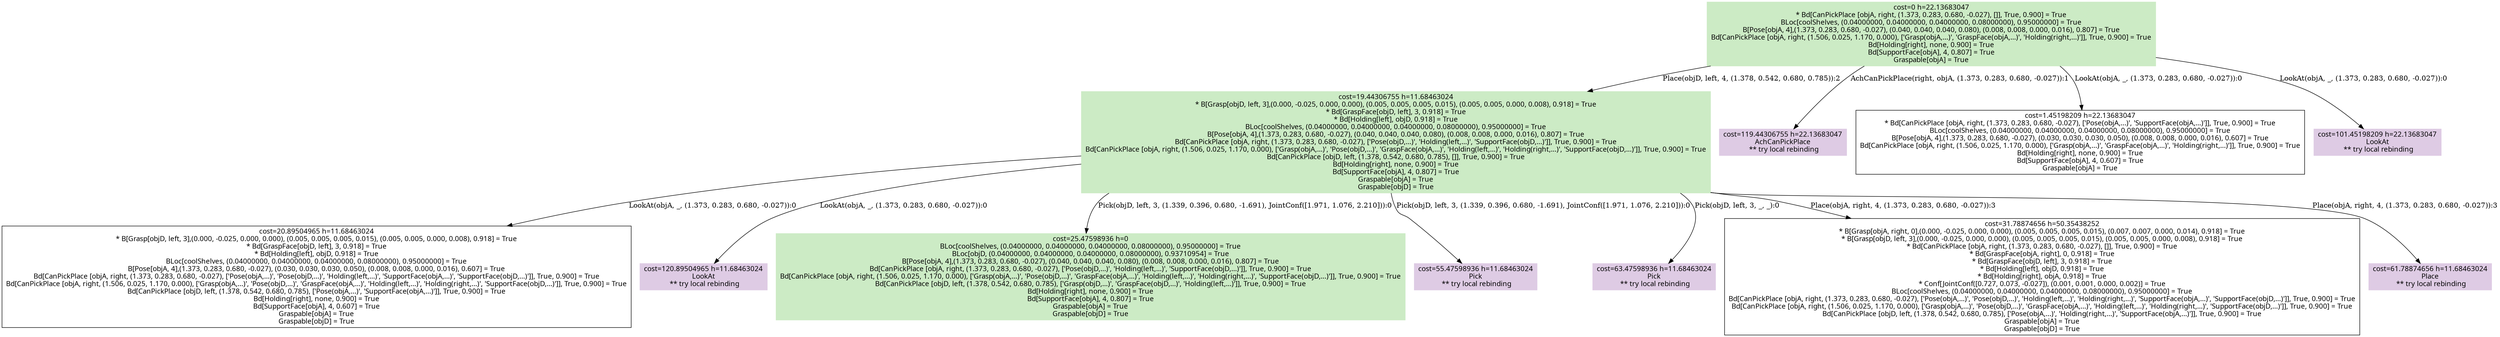 digraph G {
    ordering=out;
    node [fontname=HelveticaBold];
    "4618" [shape=box, style=filled, colorscheme=pastel16, color=2, label="cost=0 h=22.13683047\n* Bd[CanPickPlace [objA, right, (1.373, 0.283, 0.680, -0.027), []], True, 0.900] = True\nBLoc[coolShelves, (0.04000000, 0.04000000, 0.04000000, 0.08000000), 0.95000000] = True\nB[Pose[objA, 4],(1.373, 0.283, 0.680, -0.027), (0.040, 0.040, 0.040, 0.080), (0.008, 0.008, 0.000, 0.016), 0.807] = True\nBd[CanPickPlace [objA, right, (1.506, 0.025, 1.170, 0.000), ['Grasp(objA,...)', 'GraspFace(objA,...)', 'Holding(right,...)']], True, 0.900] = True\nBd[Holding[right], none, 0.900] = True\nBd[SupportFace[objA], 4, 0.807] = True\nGraspable[objA] = True\n"];
    "4618" [shape=box, label="cost=0 h=22.13683047\n* Bd[CanPickPlace [objA, right, (1.373, 0.283, 0.680, -0.027), []], True, 0.900] = True\nBLoc[coolShelves, (0.04000000, 0.04000000, 0.04000000, 0.08000000), 0.95000000] = True\nB[Pose[objA, 4],(1.373, 0.283, 0.680, -0.027), (0.040, 0.040, 0.040, 0.080), (0.008, 0.008, 0.000, 0.016), 0.807] = True\nBd[CanPickPlace [objA, right, (1.506, 0.025, 1.170, 0.000), ['Grasp(objA,...)', 'GraspFace(objA,...)', 'Holding(right,...)']], True, 0.900] = True\nBd[Holding[right], none, 0.900] = True\nBd[SupportFace[objA], 4, 0.807] = True\nGraspable[objA] = True\n"];
    "4629" [shape=box, label="cost=19.44306755 h=11.68463024\n* B[Grasp[objD, left, 3],(0.000, -0.025, 0.000, 0.000), (0.005, 0.005, 0.005, 0.015), (0.005, 0.005, 0.000, 0.008), 0.918] = True\n* Bd[GraspFace[objD, left], 3, 0.918] = True\n* Bd[Holding[left], objD, 0.918] = True\nBLoc[coolShelves, (0.04000000, 0.04000000, 0.04000000, 0.08000000), 0.95000000] = True\nB[Pose[objA, 4],(1.373, 0.283, 0.680, -0.027), (0.040, 0.040, 0.040, 0.080), (0.008, 0.008, 0.000, 0.016), 0.807] = True\nBd[CanPickPlace [objA, right, (1.373, 0.283, 0.680, -0.027), ['Pose(objD,...)', 'Holding(left,...)', 'SupportFace(objD,...)']], True, 0.900] = True\nBd[CanPickPlace [objA, right, (1.506, 0.025, 1.170, 0.000), ['Grasp(objA,...)', 'Pose(objD,...)', 'GraspFace(objA,...)', 'Holding(left,...)', 'Holding(right,...)', 'SupportFace(objD,...)']], True, 0.900] = True\nBd[CanPickPlace [objD, left, (1.378, 0.542, 0.680, 0.785), []], True, 0.900] = True\nBd[Holding[right], none, 0.900] = True\nBd[SupportFace[objA], 4, 0.807] = True\nGraspable[objA] = True\nGraspable[objD] = True\n"];
    "4618" -> "4629"[label="Place(objD, left, 4, (1.378, 0.542, 0.680, 0.785)):2"];
    "4618" [shape=box, label="cost=0 h=22.13683047\n* Bd[CanPickPlace [objA, right, (1.373, 0.283, 0.680, -0.027), []], True, 0.900] = True\nBLoc[coolShelves, (0.04000000, 0.04000000, 0.04000000, 0.08000000), 0.95000000] = True\nB[Pose[objA, 4],(1.373, 0.283, 0.680, -0.027), (0.040, 0.040, 0.040, 0.080), (0.008, 0.008, 0.000, 0.016), 0.807] = True\nBd[CanPickPlace [objA, right, (1.506, 0.025, 1.170, 0.000), ['Grasp(objA,...)', 'GraspFace(objA,...)', 'Holding(right,...)']], True, 0.900] = True\nBd[Holding[right], none, 0.900] = True\nBd[SupportFace[objA], 4, 0.807] = True\nGraspable[objA] = True\n"];
    "4938" [shape=box, style=filled, colorscheme=pastel16, color=4, label="cost=119.44306755 h=22.13683047\nAchCanPickPlace\n ** try local rebinding"];
    "4618" -> "4938"[label="AchCanPickPlace(right, objA, (1.373, 0.283, 0.680, -0.027)):1"];
    "4618" [shape=box, label="cost=0 h=22.13683047\n* Bd[CanPickPlace [objA, right, (1.373, 0.283, 0.680, -0.027), []], True, 0.900] = True\nBLoc[coolShelves, (0.04000000, 0.04000000, 0.04000000, 0.08000000), 0.95000000] = True\nB[Pose[objA, 4],(1.373, 0.283, 0.680, -0.027), (0.040, 0.040, 0.040, 0.080), (0.008, 0.008, 0.000, 0.016), 0.807] = True\nBd[CanPickPlace [objA, right, (1.506, 0.025, 1.170, 0.000), ['Grasp(objA,...)', 'GraspFace(objA,...)', 'Holding(right,...)']], True, 0.900] = True\nBd[Holding[right], none, 0.900] = True\nBd[SupportFace[objA], 4, 0.807] = True\nGraspable[objA] = True\n"];
    "4939" [shape=box, label="cost=1.45198209 h=22.13683047\n* Bd[CanPickPlace [objA, right, (1.373, 0.283, 0.680, -0.027), ['Pose(objA,...)', 'SupportFace(objA,...)']], True, 0.900] = True\nBLoc[coolShelves, (0.04000000, 0.04000000, 0.04000000, 0.08000000), 0.95000000] = True\nB[Pose[objA, 4],(1.373, 0.283, 0.680, -0.027), (0.030, 0.030, 0.030, 0.050), (0.008, 0.008, 0.000, 0.016), 0.607] = True\nBd[CanPickPlace [objA, right, (1.506, 0.025, 1.170, 0.000), ['Grasp(objA,...)', 'GraspFace(objA,...)', 'Holding(right,...)']], True, 0.900] = True\nBd[Holding[right], none, 0.900] = True\nBd[SupportFace[objA], 4, 0.607] = True\nGraspable[objA] = True\n"];
    "4618" -> "4939"[label="LookAt(objA, _, (1.373, 0.283, 0.680, -0.027)):0"];
    "4618" [shape=box, label="cost=0 h=22.13683047\n* Bd[CanPickPlace [objA, right, (1.373, 0.283, 0.680, -0.027), []], True, 0.900] = True\nBLoc[coolShelves, (0.04000000, 0.04000000, 0.04000000, 0.08000000), 0.95000000] = True\nB[Pose[objA, 4],(1.373, 0.283, 0.680, -0.027), (0.040, 0.040, 0.040, 0.080), (0.008, 0.008, 0.000, 0.016), 0.807] = True\nBd[CanPickPlace [objA, right, (1.506, 0.025, 1.170, 0.000), ['Grasp(objA,...)', 'GraspFace(objA,...)', 'Holding(right,...)']], True, 0.900] = True\nBd[Holding[right], none, 0.900] = True\nBd[SupportFace[objA], 4, 0.807] = True\nGraspable[objA] = True\n"];
    "4942" [shape=box, style=filled, colorscheme=pastel16, color=4, label="cost=101.45198209 h=22.13683047\nLookAt\n ** try local rebinding"];
    "4618" -> "4942"[label="LookAt(objA, _, (1.373, 0.283, 0.680, -0.027)):0"];
    "4629" [shape=box, style=filled, colorscheme=pastel16, color=2, label="cost=19.44306755 h=11.68463024\n* B[Grasp[objD, left, 3],(0.000, -0.025, 0.000, 0.000), (0.005, 0.005, 0.005, 0.015), (0.005, 0.005, 0.000, 0.008), 0.918] = True\n* Bd[GraspFace[objD, left], 3, 0.918] = True\n* Bd[Holding[left], objD, 0.918] = True\nBLoc[coolShelves, (0.04000000, 0.04000000, 0.04000000, 0.08000000), 0.95000000] = True\nB[Pose[objA, 4],(1.373, 0.283, 0.680, -0.027), (0.040, 0.040, 0.040, 0.080), (0.008, 0.008, 0.000, 0.016), 0.807] = True\nBd[CanPickPlace [objA, right, (1.373, 0.283, 0.680, -0.027), ['Pose(objD,...)', 'Holding(left,...)', 'SupportFace(objD,...)']], True, 0.900] = True\nBd[CanPickPlace [objA, right, (1.506, 0.025, 1.170, 0.000), ['Grasp(objA,...)', 'Pose(objD,...)', 'GraspFace(objA,...)', 'Holding(left,...)', 'Holding(right,...)', 'SupportFace(objD,...)']], True, 0.900] = True\nBd[CanPickPlace [objD, left, (1.378, 0.542, 0.680, 0.785), []], True, 0.900] = True\nBd[Holding[right], none, 0.900] = True\nBd[SupportFace[objA], 4, 0.807] = True\nGraspable[objA] = True\nGraspable[objD] = True\n"];
    "4629" [shape=box, label="cost=19.44306755 h=11.68463024\n* B[Grasp[objD, left, 3],(0.000, -0.025, 0.000, 0.000), (0.005, 0.005, 0.005, 0.015), (0.005, 0.005, 0.000, 0.008), 0.918] = True\n* Bd[GraspFace[objD, left], 3, 0.918] = True\n* Bd[Holding[left], objD, 0.918] = True\nBLoc[coolShelves, (0.04000000, 0.04000000, 0.04000000, 0.08000000), 0.95000000] = True\nB[Pose[objA, 4],(1.373, 0.283, 0.680, -0.027), (0.040, 0.040, 0.040, 0.080), (0.008, 0.008, 0.000, 0.016), 0.807] = True\nBd[CanPickPlace [objA, right, (1.373, 0.283, 0.680, -0.027), ['Pose(objD,...)', 'Holding(left,...)', 'SupportFace(objD,...)']], True, 0.900] = True\nBd[CanPickPlace [objA, right, (1.506, 0.025, 1.170, 0.000), ['Grasp(objA,...)', 'Pose(objD,...)', 'GraspFace(objA,...)', 'Holding(left,...)', 'Holding(right,...)', 'SupportFace(objD,...)']], True, 0.900] = True\nBd[CanPickPlace [objD, left, (1.378, 0.542, 0.680, 0.785), []], True, 0.900] = True\nBd[Holding[right], none, 0.900] = True\nBd[SupportFace[objA], 4, 0.807] = True\nGraspable[objA] = True\nGraspable[objD] = True\n"];
    "4943" [shape=box, label="cost=20.89504965 h=11.68463024\n* B[Grasp[objD, left, 3],(0.000, -0.025, 0.000, 0.000), (0.005, 0.005, 0.005, 0.015), (0.005, 0.005, 0.000, 0.008), 0.918] = True\n* Bd[GraspFace[objD, left], 3, 0.918] = True\n* Bd[Holding[left], objD, 0.918] = True\nBLoc[coolShelves, (0.04000000, 0.04000000, 0.04000000, 0.08000000), 0.95000000] = True\nB[Pose[objA, 4],(1.373, 0.283, 0.680, -0.027), (0.030, 0.030, 0.030, 0.050), (0.008, 0.008, 0.000, 0.016), 0.607] = True\nBd[CanPickPlace [objA, right, (1.373, 0.283, 0.680, -0.027), ['Pose(objA,...)', 'Pose(objD,...)', 'Holding(left,...)', 'SupportFace(objA,...)', 'SupportFace(objD,...)']], True, 0.900] = True\nBd[CanPickPlace [objA, right, (1.506, 0.025, 1.170, 0.000), ['Grasp(objA,...)', 'Pose(objD,...)', 'GraspFace(objA,...)', 'Holding(left,...)', 'Holding(right,...)', 'SupportFace(objD,...)']], True, 0.900] = True\nBd[CanPickPlace [objD, left, (1.378, 0.542, 0.680, 0.785), ['Pose(objA,...)', 'SupportFace(objA,...)']], True, 0.900] = True\nBd[Holding[right], none, 0.900] = True\nBd[SupportFace[objA], 4, 0.607] = True\nGraspable[objA] = True\nGraspable[objD] = True\n"];
    "4629" -> "4943"[label="LookAt(objA, _, (1.373, 0.283, 0.680, -0.027)):0"];
    "4629" [shape=box, label="cost=19.44306755 h=11.68463024\n* B[Grasp[objD, left, 3],(0.000, -0.025, 0.000, 0.000), (0.005, 0.005, 0.005, 0.015), (0.005, 0.005, 0.000, 0.008), 0.918] = True\n* Bd[GraspFace[objD, left], 3, 0.918] = True\n* Bd[Holding[left], objD, 0.918] = True\nBLoc[coolShelves, (0.04000000, 0.04000000, 0.04000000, 0.08000000), 0.95000000] = True\nB[Pose[objA, 4],(1.373, 0.283, 0.680, -0.027), (0.040, 0.040, 0.040, 0.080), (0.008, 0.008, 0.000, 0.016), 0.807] = True\nBd[CanPickPlace [objA, right, (1.373, 0.283, 0.680, -0.027), ['Pose(objD,...)', 'Holding(left,...)', 'SupportFace(objD,...)']], True, 0.900] = True\nBd[CanPickPlace [objA, right, (1.506, 0.025, 1.170, 0.000), ['Grasp(objA,...)', 'Pose(objD,...)', 'GraspFace(objA,...)', 'Holding(left,...)', 'Holding(right,...)', 'SupportFace(objD,...)']], True, 0.900] = True\nBd[CanPickPlace [objD, left, (1.378, 0.542, 0.680, 0.785), []], True, 0.900] = True\nBd[Holding[right], none, 0.900] = True\nBd[SupportFace[objA], 4, 0.807] = True\nGraspable[objA] = True\nGraspable[objD] = True\n"];
    "4957" [shape=box, style=filled, colorscheme=pastel16, color=4, label="cost=120.89504965 h=11.68463024\nLookAt\n ** try local rebinding"];
    "4629" -> "4957"[label="LookAt(objA, _, (1.373, 0.283, 0.680, -0.027)):0"];
    "4629" [shape=box, label="cost=19.44306755 h=11.68463024\n* B[Grasp[objD, left, 3],(0.000, -0.025, 0.000, 0.000), (0.005, 0.005, 0.005, 0.015), (0.005, 0.005, 0.000, 0.008), 0.918] = True\n* Bd[GraspFace[objD, left], 3, 0.918] = True\n* Bd[Holding[left], objD, 0.918] = True\nBLoc[coolShelves, (0.04000000, 0.04000000, 0.04000000, 0.08000000), 0.95000000] = True\nB[Pose[objA, 4],(1.373, 0.283, 0.680, -0.027), (0.040, 0.040, 0.040, 0.080), (0.008, 0.008, 0.000, 0.016), 0.807] = True\nBd[CanPickPlace [objA, right, (1.373, 0.283, 0.680, -0.027), ['Pose(objD,...)', 'Holding(left,...)', 'SupportFace(objD,...)']], True, 0.900] = True\nBd[CanPickPlace [objA, right, (1.506, 0.025, 1.170, 0.000), ['Grasp(objA,...)', 'Pose(objD,...)', 'GraspFace(objA,...)', 'Holding(left,...)', 'Holding(right,...)', 'SupportFace(objD,...)']], True, 0.900] = True\nBd[CanPickPlace [objD, left, (1.378, 0.542, 0.680, 0.785), []], True, 0.900] = True\nBd[Holding[right], none, 0.900] = True\nBd[SupportFace[objA], 4, 0.807] = True\nGraspable[objA] = True\nGraspable[objD] = True\n"];
    "4958" [shape=box, label="cost=25.47598936 h=0\nBLoc[coolShelves, (0.04000000, 0.04000000, 0.04000000, 0.08000000), 0.95000000] = True\nBLoc[objD, (0.04000000, 0.04000000, 0.04000000, 0.08000000), 0.93710954] = True\nB[Pose[objA, 4],(1.373, 0.283, 0.680, -0.027), (0.040, 0.040, 0.040, 0.080), (0.008, 0.008, 0.000, 0.016), 0.807] = True\nBd[CanPickPlace [objA, right, (1.373, 0.283, 0.680, -0.027), ['Pose(objD,...)', 'Holding(left,...)', 'SupportFace(objD,...)']], True, 0.900] = True\nBd[CanPickPlace [objA, right, (1.506, 0.025, 1.170, 0.000), ['Grasp(objA,...)', 'Pose(objD,...)', 'GraspFace(objA,...)', 'Holding(left,...)', 'Holding(right,...)', 'SupportFace(objD,...)']], True, 0.900] = True\nBd[CanPickPlace [objD, left, (1.378, 0.542, 0.680, 0.785), ['Grasp(objD,...)', 'GraspFace(objD,...)', 'Holding(left,...)']], True, 0.900] = True\nBd[Holding[right], none, 0.900] = True\nBd[SupportFace[objA], 4, 0.807] = True\nGraspable[objA] = True\nGraspable[objD] = True\n"];
    "4629" -> "4958"[label="Pick(objD, left, 3, (1.339, 0.396, 0.680, -1.691), JointConf([1.971, 1.076, 2.210])):0"];
    "4629" [shape=box, label="cost=19.44306755 h=11.68463024\n* B[Grasp[objD, left, 3],(0.000, -0.025, 0.000, 0.000), (0.005, 0.005, 0.005, 0.015), (0.005, 0.005, 0.000, 0.008), 0.918] = True\n* Bd[GraspFace[objD, left], 3, 0.918] = True\n* Bd[Holding[left], objD, 0.918] = True\nBLoc[coolShelves, (0.04000000, 0.04000000, 0.04000000, 0.08000000), 0.95000000] = True\nB[Pose[objA, 4],(1.373, 0.283, 0.680, -0.027), (0.040, 0.040, 0.040, 0.080), (0.008, 0.008, 0.000, 0.016), 0.807] = True\nBd[CanPickPlace [objA, right, (1.373, 0.283, 0.680, -0.027), ['Pose(objD,...)', 'Holding(left,...)', 'SupportFace(objD,...)']], True, 0.900] = True\nBd[CanPickPlace [objA, right, (1.506, 0.025, 1.170, 0.000), ['Grasp(objA,...)', 'Pose(objD,...)', 'GraspFace(objA,...)', 'Holding(left,...)', 'Holding(right,...)', 'SupportFace(objD,...)']], True, 0.900] = True\nBd[CanPickPlace [objD, left, (1.378, 0.542, 0.680, 0.785), []], True, 0.900] = True\nBd[Holding[right], none, 0.900] = True\nBd[SupportFace[objA], 4, 0.807] = True\nGraspable[objA] = True\nGraspable[objD] = True\n"];
    "4971" [shape=box, style=filled, colorscheme=pastel16, color=4, label="cost=55.47598936 h=11.68463024\nPick\n ** try local rebinding"];
    "4629" -> "4971"[label="Pick(objD, left, 3, (1.339, 0.396, 0.680, -1.691), JointConf([1.971, 1.076, 2.210])):0"];
    "4629" [shape=box, label="cost=19.44306755 h=11.68463024\n* B[Grasp[objD, left, 3],(0.000, -0.025, 0.000, 0.000), (0.005, 0.005, 0.005, 0.015), (0.005, 0.005, 0.000, 0.008), 0.918] = True\n* Bd[GraspFace[objD, left], 3, 0.918] = True\n* Bd[Holding[left], objD, 0.918] = True\nBLoc[coolShelves, (0.04000000, 0.04000000, 0.04000000, 0.08000000), 0.95000000] = True\nB[Pose[objA, 4],(1.373, 0.283, 0.680, -0.027), (0.040, 0.040, 0.040, 0.080), (0.008, 0.008, 0.000, 0.016), 0.807] = True\nBd[CanPickPlace [objA, right, (1.373, 0.283, 0.680, -0.027), ['Pose(objD,...)', 'Holding(left,...)', 'SupportFace(objD,...)']], True, 0.900] = True\nBd[CanPickPlace [objA, right, (1.506, 0.025, 1.170, 0.000), ['Grasp(objA,...)', 'Pose(objD,...)', 'GraspFace(objA,...)', 'Holding(left,...)', 'Holding(right,...)', 'SupportFace(objD,...)']], True, 0.900] = True\nBd[CanPickPlace [objD, left, (1.378, 0.542, 0.680, 0.785), []], True, 0.900] = True\nBd[Holding[right], none, 0.900] = True\nBd[SupportFace[objA], 4, 0.807] = True\nGraspable[objA] = True\nGraspable[objD] = True\n"];
    "4979" [shape=box, style=filled, colorscheme=pastel16, color=4, label="cost=63.47598936 h=11.68463024\nPick\n ** try local rebinding"];
    "4629" -> "4979"[label="Pick(objD, left, 3, _, _):0"];
    "4629" [shape=box, label="cost=19.44306755 h=11.68463024\n* B[Grasp[objD, left, 3],(0.000, -0.025, 0.000, 0.000), (0.005, 0.005, 0.005, 0.015), (0.005, 0.005, 0.000, 0.008), 0.918] = True\n* Bd[GraspFace[objD, left], 3, 0.918] = True\n* Bd[Holding[left], objD, 0.918] = True\nBLoc[coolShelves, (0.04000000, 0.04000000, 0.04000000, 0.08000000), 0.95000000] = True\nB[Pose[objA, 4],(1.373, 0.283, 0.680, -0.027), (0.040, 0.040, 0.040, 0.080), (0.008, 0.008, 0.000, 0.016), 0.807] = True\nBd[CanPickPlace [objA, right, (1.373, 0.283, 0.680, -0.027), ['Pose(objD,...)', 'Holding(left,...)', 'SupportFace(objD,...)']], True, 0.900] = True\nBd[CanPickPlace [objA, right, (1.506, 0.025, 1.170, 0.000), ['Grasp(objA,...)', 'Pose(objD,...)', 'GraspFace(objA,...)', 'Holding(left,...)', 'Holding(right,...)', 'SupportFace(objD,...)']], True, 0.900] = True\nBd[CanPickPlace [objD, left, (1.378, 0.542, 0.680, 0.785), []], True, 0.900] = True\nBd[Holding[right], none, 0.900] = True\nBd[SupportFace[objA], 4, 0.807] = True\nGraspable[objA] = True\nGraspable[objD] = True\n"];
    "4980" [shape=box, label="cost=31.78874656 h=50.35438252\n* B[Grasp[objA, right, 0],(0.000, -0.025, 0.000, 0.000), (0.005, 0.005, 0.005, 0.015), (0.007, 0.007, 0.000, 0.014), 0.918] = True\n* B[Grasp[objD, left, 3],(0.000, -0.025, 0.000, 0.000), (0.005, 0.005, 0.005, 0.015), (0.005, 0.005, 0.000, 0.008), 0.918] = True\n* Bd[CanPickPlace [objA, right, (1.373, 0.283, 0.680, -0.027), []], True, 0.900] = True\n* Bd[GraspFace[objA, right], 0, 0.918] = True\n* Bd[GraspFace[objD, left], 3, 0.918] = True\n* Bd[Holding[left], objD, 0.918] = True\n* Bd[Holding[right], objA, 0.918] = True\n* Conf[JointConf([0.727, 0.073, -0.027]), (0.001, 0.001, 0.000, 0.002)] = True\nBLoc[coolShelves, (0.04000000, 0.04000000, 0.04000000, 0.08000000), 0.95000000] = True\nBd[CanPickPlace [objA, right, (1.373, 0.283, 0.680, -0.027), ['Pose(objA,...)', 'Pose(objD,...)', 'Holding(left,...)', 'Holding(right,...)', 'SupportFace(objA,...)', 'SupportFace(objD,...)']], True, 0.900] = True\nBd[CanPickPlace [objA, right, (1.506, 0.025, 1.170, 0.000), ['Grasp(objA,...)', 'Pose(objD,...)', 'GraspFace(objA,...)', 'Holding(left,...)', 'Holding(right,...)', 'SupportFace(objD,...)']], True, 0.900] = True\nBd[CanPickPlace [objD, left, (1.378, 0.542, 0.680, 0.785), ['Pose(objA,...)', 'Holding(right,...)', 'SupportFace(objA,...)']], True, 0.900] = True\nGraspable[objA] = True\nGraspable[objD] = True\n"];
    "4629" -> "4980"[label="Place(objA, right, 4, (1.373, 0.283, 0.680, -0.027)):3"];
    "4629" [shape=box, label="cost=19.44306755 h=11.68463024\n* B[Grasp[objD, left, 3],(0.000, -0.025, 0.000, 0.000), (0.005, 0.005, 0.005, 0.015), (0.005, 0.005, 0.000, 0.008), 0.918] = True\n* Bd[GraspFace[objD, left], 3, 0.918] = True\n* Bd[Holding[left], objD, 0.918] = True\nBLoc[coolShelves, (0.04000000, 0.04000000, 0.04000000, 0.08000000), 0.95000000] = True\nB[Pose[objA, 4],(1.373, 0.283, 0.680, -0.027), (0.040, 0.040, 0.040, 0.080), (0.008, 0.008, 0.000, 0.016), 0.807] = True\nBd[CanPickPlace [objA, right, (1.373, 0.283, 0.680, -0.027), ['Pose(objD,...)', 'Holding(left,...)', 'SupportFace(objD,...)']], True, 0.900] = True\nBd[CanPickPlace [objA, right, (1.506, 0.025, 1.170, 0.000), ['Grasp(objA,...)', 'Pose(objD,...)', 'GraspFace(objA,...)', 'Holding(left,...)', 'Holding(right,...)', 'SupportFace(objD,...)']], True, 0.900] = True\nBd[CanPickPlace [objD, left, (1.378, 0.542, 0.680, 0.785), []], True, 0.900] = True\nBd[Holding[right], none, 0.900] = True\nBd[SupportFace[objA], 4, 0.807] = True\nGraspable[objA] = True\nGraspable[objD] = True\n"];
    "4992" [shape=box, style=filled, colorscheme=pastel16, color=4, label="cost=61.78874656 h=11.68463024\nPlace\n ** try local rebinding"];
    "4629" -> "4992"[label="Place(objA, right, 4, (1.373, 0.283, 0.680, -0.027)):3"];
    "4958" [shape=box, style=filled, colorscheme=pastel16, color=2, label="cost=25.47598936 h=0\nBLoc[coolShelves, (0.04000000, 0.04000000, 0.04000000, 0.08000000), 0.95000000] = True\nBLoc[objD, (0.04000000, 0.04000000, 0.04000000, 0.08000000), 0.93710954] = True\nB[Pose[objA, 4],(1.373, 0.283, 0.680, -0.027), (0.040, 0.040, 0.040, 0.080), (0.008, 0.008, 0.000, 0.016), 0.807] = True\nBd[CanPickPlace [objA, right, (1.373, 0.283, 0.680, -0.027), ['Pose(objD,...)', 'Holding(left,...)', 'SupportFace(objD,...)']], True, 0.900] = True\nBd[CanPickPlace [objA, right, (1.506, 0.025, 1.170, 0.000), ['Grasp(objA,...)', 'Pose(objD,...)', 'GraspFace(objA,...)', 'Holding(left,...)', 'Holding(right,...)', 'SupportFace(objD,...)']], True, 0.900] = True\nBd[CanPickPlace [objD, left, (1.378, 0.542, 0.680, 0.785), ['Grasp(objD,...)', 'GraspFace(objD,...)', 'Holding(left,...)']], True, 0.900] = True\nBd[Holding[right], none, 0.900] = True\nBd[SupportFace[objA], 4, 0.807] = True\nGraspable[objA] = True\nGraspable[objD] = True\n"];
    "4618" [shape=box, style=filled, colorscheme=pastel16,color=3];
    "4629" [shape=box, style=filled, colorscheme=pastel16,color=3];
    "4958" [shape=box, style=filled, colorscheme=pastel16,color=3];
}
